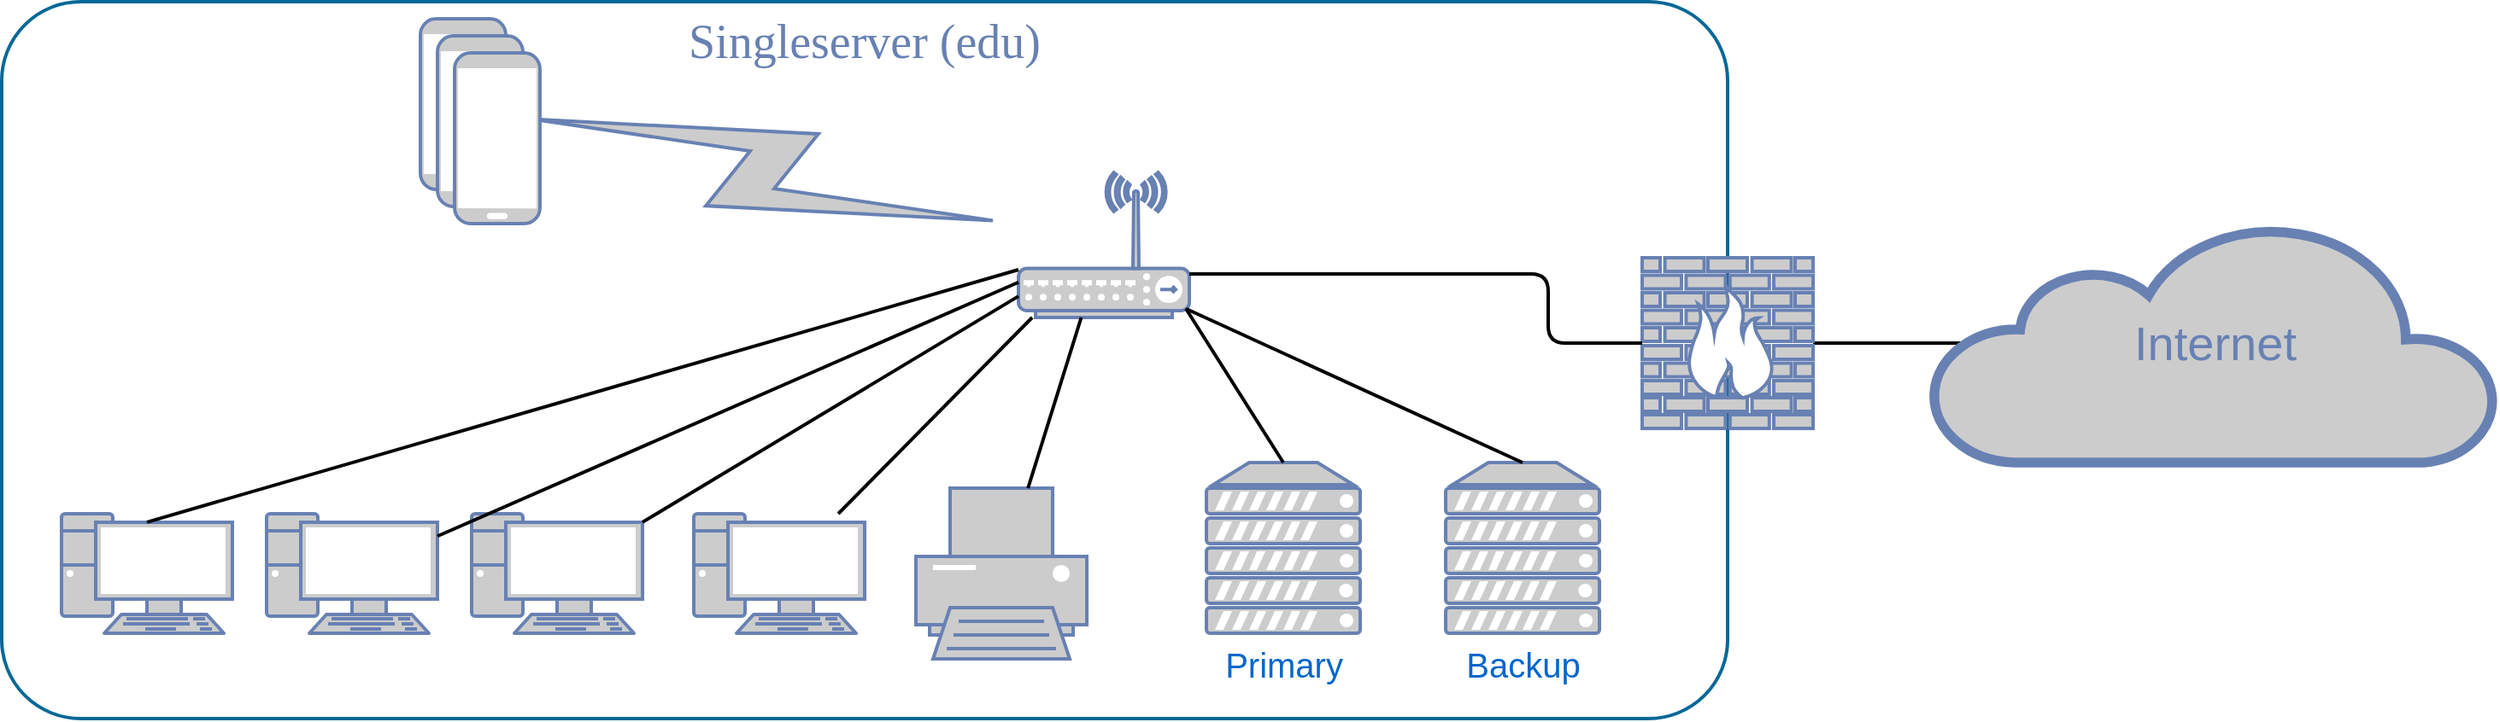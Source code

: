 <mxfile version="18.0.1" type="device"><diagram name="Page-1" id="bfe91b75-5d2c-26a0-9c1d-138518896778"><mxGraphModel dx="4465.7" dy="1807" grid="1" gridSize="10" guides="1" tooltips="1" connect="1" arrows="1" fold="1" page="1" pageScale="1.3" pageWidth="1169" pageHeight="827" background="none" math="0" shadow="0"><root><mxCell id="0"/><mxCell id="1" parent="0"/><mxCell id="7c3789c024ecab99-78" value="Singleserver (edu)" style="rounded=1;whiteSpace=wrap;html=1;shadow=0;comic=0;strokeColor=#036897;strokeWidth=2;fillColor=none;fontFamily=Verdana;fontSize=28;fontColor=#6881B3;align=center;arcSize=11;verticalAlign=top;" parent="1" vertex="1"><mxGeometry x="-1510" y="30" width="1010" height="420" as="geometry"/></mxCell><mxCell id="7c3789c024ecab99-18" style="edgeStyle=orthogonalEdgeStyle;html=1;labelBackgroundColor=none;endArrow=none;endFill=0;strokeWidth=2;fontFamily=Verdana;fontSize=15;fontColor=#036897;startArrow=none;exitX=1;exitY=0.5;exitDx=0;exitDy=0;exitPerimeter=0;entryX=0.06;entryY=0.5;entryDx=0;entryDy=0;entryPerimeter=0;" parent="1" source="0Gu-kVnio1w8i77RIzxb-1" target="7c3789c024ecab99-53" edge="1"><mxGeometry relative="1" as="geometry"><mxPoint x="-270" y="892" as="targetPoint"/></mxGeometry></mxCell><mxCell id="7c3789c024ecab99-2" value="" style="fontColor=#0066CC;verticalAlign=top;verticalLabelPosition=bottom;labelPosition=center;align=center;html=1;fillColor=#CCCCCC;strokeColor=#6881B3;gradientColor=none;gradientDirection=north;strokeWidth=2;shape=mxgraph.networks.pc;rounded=0;shadow=0;comic=0;" parent="1" vertex="1"><mxGeometry x="-1475.0" y="330" width="100" height="70" as="geometry"/></mxCell><mxCell id="7c3789c024ecab99-3" value="" style="fontColor=#0066CC;verticalAlign=top;verticalLabelPosition=bottom;labelPosition=center;align=center;html=1;fillColor=#CCCCCC;strokeColor=#6881B3;gradientColor=none;gradientDirection=north;strokeWidth=2;shape=mxgraph.networks.pc;rounded=0;shadow=0;comic=0;" parent="1" vertex="1"><mxGeometry x="-1355.0" y="330" width="100" height="70" as="geometry"/></mxCell><mxCell id="7c3789c024ecab99-4" value="" style="fontColor=#0066CC;verticalAlign=top;verticalLabelPosition=bottom;labelPosition=center;align=center;html=1;fillColor=#CCCCCC;strokeColor=#6881B3;gradientColor=none;gradientDirection=north;strokeWidth=2;shape=mxgraph.networks.pc;rounded=0;shadow=0;comic=0;" parent="1" vertex="1"><mxGeometry x="-1235.0" y="330" width="100" height="70" as="geometry"/></mxCell><mxCell id="7c3789c024ecab99-5" value="" style="fontColor=#0066CC;verticalAlign=top;verticalLabelPosition=bottom;labelPosition=center;align=center;html=1;fillColor=#CCCCCC;strokeColor=#6881B3;gradientColor=none;gradientDirection=north;strokeWidth=2;shape=mxgraph.networks.pc;rounded=0;shadow=0;comic=0;" parent="1" vertex="1"><mxGeometry x="-1105.0" y="330" width="100" height="70" as="geometry"/></mxCell><mxCell id="7c3789c024ecab99-6" value="" style="fontColor=#0066CC;verticalAlign=top;verticalLabelPosition=bottom;labelPosition=center;align=center;html=1;fillColor=#CCCCCC;strokeColor=#6881B3;gradientColor=none;gradientDirection=north;strokeWidth=2;shape=mxgraph.networks.printer;rounded=0;shadow=0;comic=0;" parent="1" vertex="1"><mxGeometry x="-975.0" y="315" width="100" height="100" as="geometry"/></mxCell><mxCell id="7c3789c024ecab99-9" value="" style="fontColor=#0066CC;verticalAlign=top;verticalLabelPosition=bottom;labelPosition=center;align=center;html=1;fillColor=#CCCCCC;strokeColor=#6881B3;gradientColor=none;gradientDirection=north;strokeWidth=2;shape=mxgraph.networks.wireless_hub;rounded=0;shadow=0;comic=0;" parent="1" vertex="1"><mxGeometry x="-915.0" y="130" width="100" height="85" as="geometry"/></mxCell><mxCell id="7c3789c024ecab99-13" style="edgeStyle=none;html=1;labelBackgroundColor=none;endArrow=none;endFill=0;strokeWidth=2;fontFamily=Verdana;fontSize=15;fontColor=#036897;exitX=0.5;exitY=0.07;exitDx=0;exitDy=0;exitPerimeter=0;" parent="1" source="7c3789c024ecab99-2" target="7c3789c024ecab99-9" edge="1"><mxGeometry relative="1" as="geometry"><mxPoint x="-935.0" y="250" as="targetPoint"/><mxPoint x="-1355" y="338.102" as="sourcePoint"/></mxGeometry></mxCell><mxCell id="7c3789c024ecab99-14" style="edgeStyle=none;html=1;labelBackgroundColor=none;endArrow=none;endFill=0;strokeWidth=2;fontFamily=Verdana;fontSize=15;fontColor=#036897;" parent="1" source="7c3789c024ecab99-3" target="7c3789c024ecab99-9" edge="1"><mxGeometry relative="1" as="geometry"/></mxCell><mxCell id="7c3789c024ecab99-15" style="edgeStyle=none;html=1;labelBackgroundColor=none;endArrow=none;endFill=0;strokeWidth=2;fontFamily=Verdana;fontSize=15;fontColor=#036897;" parent="1" source="7c3789c024ecab99-4" target="7c3789c024ecab99-9" edge="1"><mxGeometry relative="1" as="geometry"/></mxCell><mxCell id="7c3789c024ecab99-16" style="edgeStyle=none;html=1;labelBackgroundColor=none;endArrow=none;endFill=0;strokeWidth=2;fontFamily=Verdana;fontSize=15;fontColor=#036897;" parent="1" source="7c3789c024ecab99-5" target="7c3789c024ecab99-9" edge="1"><mxGeometry relative="1" as="geometry"/></mxCell><mxCell id="7c3789c024ecab99-17" style="edgeStyle=none;html=1;labelBackgroundColor=none;endArrow=none;endFill=0;strokeWidth=2;fontFamily=Verdana;fontSize=15;fontColor=#036897;" parent="1" source="7c3789c024ecab99-6" target="7c3789c024ecab99-9" edge="1"><mxGeometry relative="1" as="geometry"/></mxCell><mxCell id="7c3789c024ecab99-11" value="" style="html=1;fillColor=#CCCCCC;strokeColor=#6881B3;gradientColor=none;gradientDirection=north;strokeWidth=2;shape=mxgraph.networks.comm_link_edge;html=1;labelBackgroundColor=none;endArrow=none;endFill=0;fontFamily=Verdana;fontSize=20;" parent="1" source="7c3789c024ecab99-9" target="7c3789c024ecab99-12" edge="1"><mxGeometry width="100" height="100" relative="1" as="geometry"><mxPoint x="-685.0" y="230" as="sourcePoint"/><mxPoint x="-982.0" y="143" as="targetPoint"/></mxGeometry></mxCell><mxCell id="7c3789c024ecab99-12" value="" style="fontColor=#0066CC;verticalAlign=top;verticalLabelPosition=bottom;labelPosition=center;align=center;html=1;fillColor=#CCCCCC;strokeColor=#6881B3;gradientColor=none;gradientDirection=north;strokeWidth=2;shape=mxgraph.networks.mobile;rounded=0;shadow=0;comic=0;" parent="1" vertex="1"><mxGeometry x="-1265.0" y="40" width="50" height="100" as="geometry"/></mxCell><mxCell id="7c3789c024ecab99-53" value="Internet" style="html=1;fillColor=#CCCCCC;strokeColor=#6881B3;gradientColor=none;gradientDirection=north;strokeWidth=2;shape=mxgraph.networks.cloud;fontColor=#6881B3;rounded=0;shadow=0;comic=0;align=center;fontSize=28;" parent="1" vertex="1"><mxGeometry x="-380" y="160" width="330" height="140" as="geometry"/></mxCell><mxCell id="0Gu-kVnio1w8i77RIzxb-1" value="" style="fontColor=#0066CC;verticalAlign=top;verticalLabelPosition=bottom;labelPosition=center;align=center;html=1;fillColor=#CCCCCC;strokeColor=#6881B3;gradientColor=none;gradientDirection=north;strokeWidth=2;shape=mxgraph.networks.firewall;rounded=0;shadow=0;comic=0;" parent="1" vertex="1"><mxGeometry x="-550" y="180" width="100" height="100" as="geometry"/></mxCell><mxCell id="0Gu-kVnio1w8i77RIzxb-2" value="" style="edgeStyle=orthogonalEdgeStyle;html=1;labelBackgroundColor=none;endArrow=none;endFill=0;strokeWidth=2;fontFamily=Verdana;fontSize=15;fontColor=#036897;exitX=1;exitY=0.7;exitDx=0;exitDy=0;exitPerimeter=0;" parent="1" source="7c3789c024ecab99-9" target="0Gu-kVnio1w8i77RIzxb-1" edge="1"><mxGeometry relative="1" as="geometry"><mxPoint x="-215" y="892" as="targetPoint"/><Array as="points"><mxPoint x="-605" y="190"/><mxPoint x="-605" y="230"/></Array><mxPoint x="-815" y="202" as="sourcePoint"/></mxGeometry></mxCell><mxCell id="0Gu-kVnio1w8i77RIzxb-9" value="Primary" style="fontColor=#0066CC;verticalAlign=top;verticalLabelPosition=bottom;labelPosition=center;align=center;html=1;outlineConnect=0;fillColor=#CCCCCC;strokeColor=#6881B3;gradientColor=none;gradientDirection=north;strokeWidth=2;shape=mxgraph.networks.server;fontSize=20;" parent="1" vertex="1"><mxGeometry x="-805" y="300" width="90" height="100" as="geometry"/></mxCell><mxCell id="0Gu-kVnio1w8i77RIzxb-10" style="edgeStyle=none;html=1;labelBackgroundColor=none;endArrow=none;endFill=0;strokeWidth=2;fontFamily=Verdana;fontSize=15;fontColor=#036897;exitX=0.5;exitY=0;exitDx=0;exitDy=0;exitPerimeter=0;entryX=0.98;entryY=0.94;entryDx=0;entryDy=0;entryPerimeter=0;" parent="1" source="0Gu-kVnio1w8i77RIzxb-9" target="7c3789c024ecab99-9" edge="1"><mxGeometry relative="1" as="geometry"><mxPoint x="-782.397" y="315" as="sourcePoint"/><mxPoint x="-831.712" y="225" as="targetPoint"/></mxGeometry></mxCell><mxCell id="0Gu-kVnio1w8i77RIzxb-11" value="" style="fontColor=#0066CC;verticalAlign=top;verticalLabelPosition=bottom;labelPosition=center;align=center;html=1;fillColor=#CCCCCC;strokeColor=#6881B3;gradientColor=none;gradientDirection=north;strokeWidth=2;shape=mxgraph.networks.mobile;rounded=0;shadow=0;comic=0;" parent="1" vertex="1"><mxGeometry x="-1255.0" y="50" width="50" height="100" as="geometry"/></mxCell><mxCell id="0Gu-kVnio1w8i77RIzxb-12" value="" style="fontColor=#0066CC;verticalAlign=top;verticalLabelPosition=bottom;labelPosition=center;align=center;html=1;fillColor=#CCCCCC;strokeColor=#6881B3;gradientColor=none;gradientDirection=north;strokeWidth=2;shape=mxgraph.networks.mobile;rounded=0;shadow=0;comic=0;" parent="1" vertex="1"><mxGeometry x="-1245.0" y="60" width="50" height="100" as="geometry"/></mxCell><mxCell id="1lTNqUOSyIwRahF_YzD2-1" value="Backup" style="fontColor=#0066CC;verticalAlign=top;verticalLabelPosition=bottom;labelPosition=center;align=center;html=1;outlineConnect=0;fillColor=#CCCCCC;strokeColor=#6881B3;gradientColor=none;gradientDirection=north;strokeWidth=2;shape=mxgraph.networks.server;fontSize=20;" parent="1" vertex="1"><mxGeometry x="-665" y="300" width="90" height="100" as="geometry"/></mxCell><mxCell id="1lTNqUOSyIwRahF_YzD2-2" style="edgeStyle=none;html=1;labelBackgroundColor=none;endArrow=none;endFill=0;strokeWidth=2;fontFamily=Verdana;fontSize=15;fontColor=#036897;exitX=0.5;exitY=0;exitDx=0;exitDy=0;exitPerimeter=0;entryX=0.98;entryY=0.94;entryDx=0;entryDy=0;entryPerimeter=0;" parent="1" source="1lTNqUOSyIwRahF_YzD2-1" target="7c3789c024ecab99-9" edge="1"><mxGeometry relative="1" as="geometry"><mxPoint x="-750" y="310" as="sourcePoint"/><mxPoint x="-807" y="219.9" as="targetPoint"/></mxGeometry></mxCell></root></mxGraphModel></diagram></mxfile>